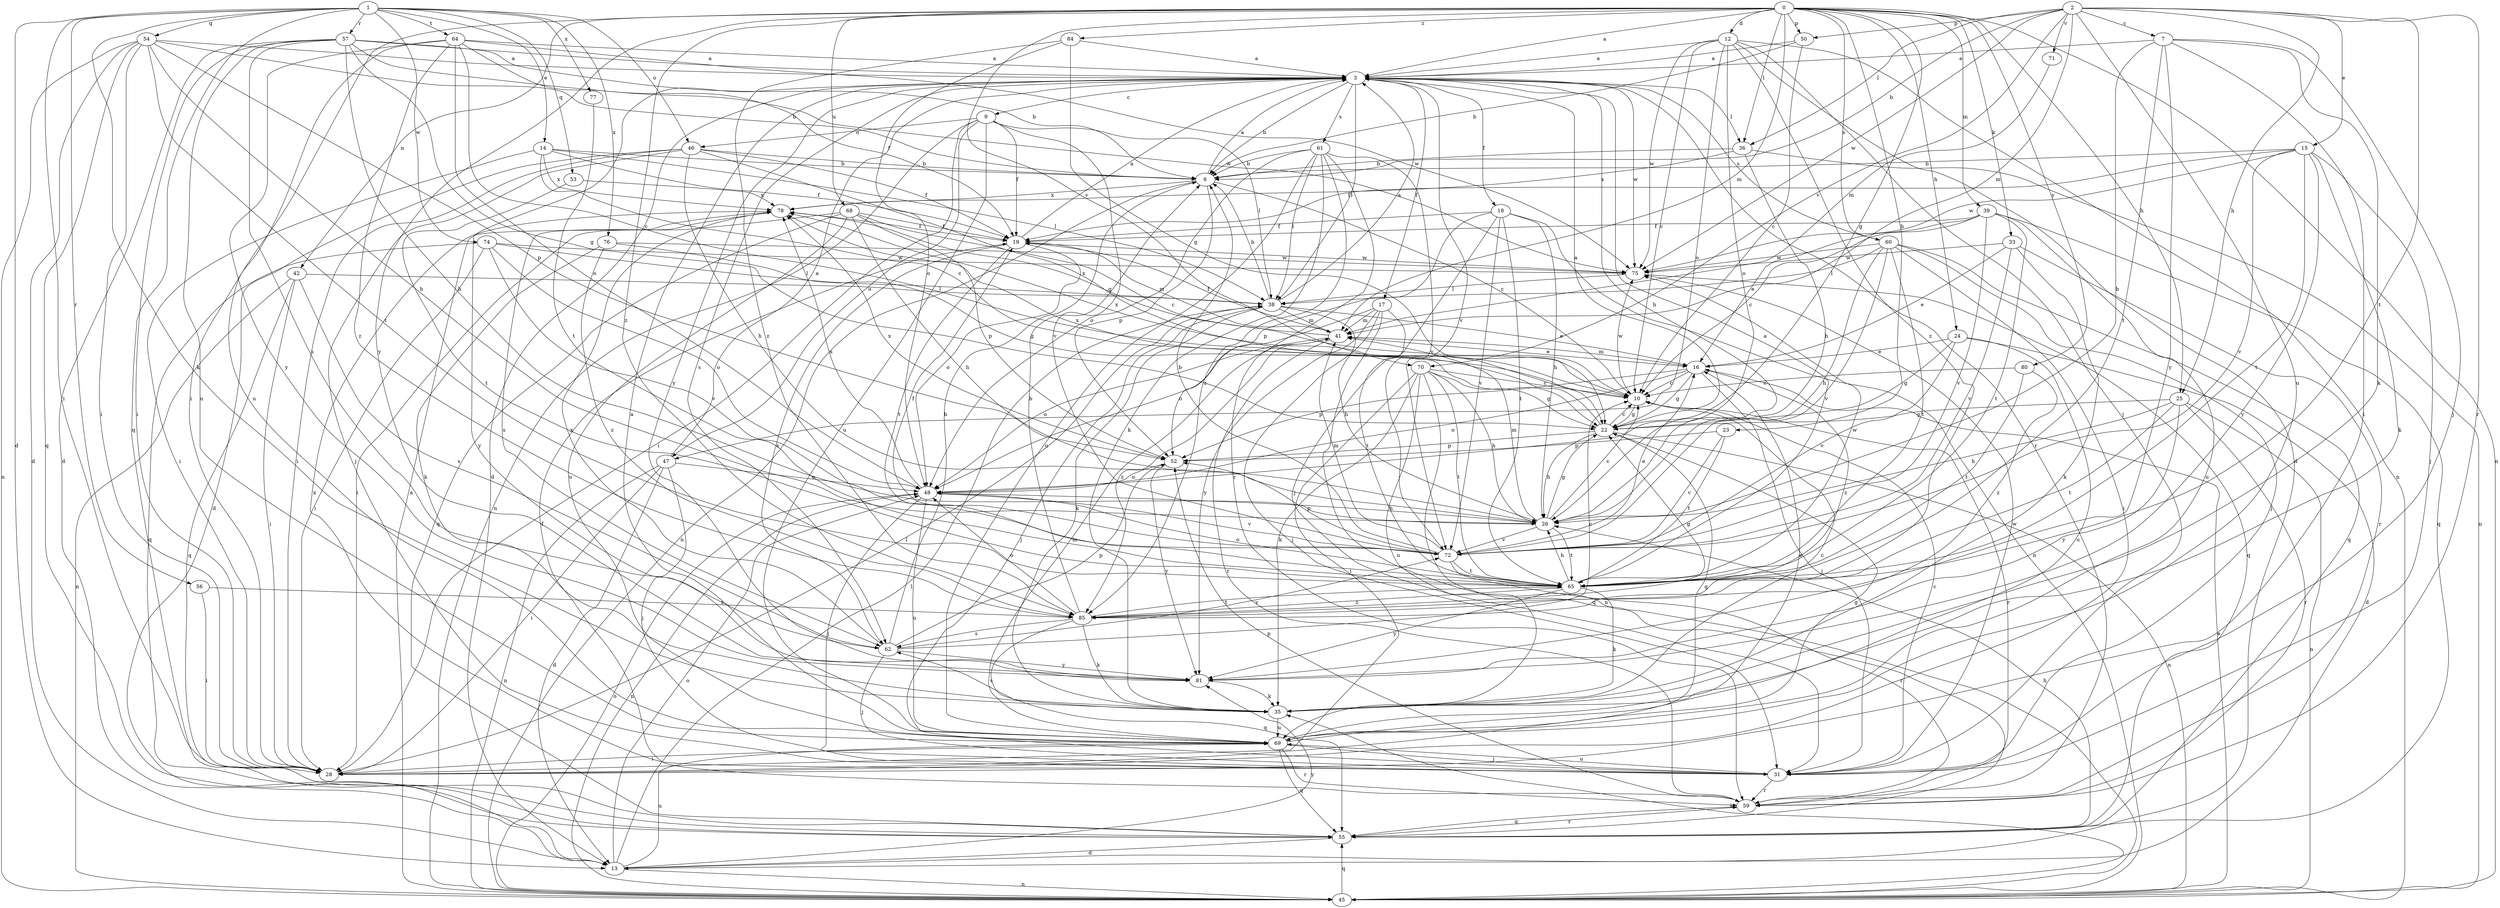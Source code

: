 strict digraph  {
0;
1;
2;
3;
6;
7;
9;
10;
12;
13;
14;
15;
16;
17;
18;
19;
22;
23;
24;
25;
26;
28;
31;
33;
35;
36;
38;
39;
41;
42;
45;
46;
47;
48;
50;
52;
53;
54;
55;
56;
57;
59;
60;
61;
62;
64;
65;
68;
69;
70;
71;
72;
74;
75;
76;
77;
78;
80;
81;
84;
85;
0 -> 3  [label=a];
0 -> 12  [label=d];
0 -> 22  [label=g];
0 -> 23  [label=h];
0 -> 24  [label=h];
0 -> 25  [label=h];
0 -> 28  [label=i];
0 -> 33  [label=k];
0 -> 36  [label=l];
0 -> 39  [label=m];
0 -> 41  [label=m];
0 -> 42  [label=n];
0 -> 45  [label=n];
0 -> 50  [label=p];
0 -> 60  [label=s];
0 -> 68  [label=u];
0 -> 70  [label=v];
0 -> 80  [label=y];
0 -> 81  [label=y];
0 -> 84  [label=z];
0 -> 85  [label=z];
1 -> 13  [label=d];
1 -> 14  [label=e];
1 -> 28  [label=i];
1 -> 35  [label=k];
1 -> 46  [label=o];
1 -> 53  [label=q];
1 -> 54  [label=q];
1 -> 55  [label=q];
1 -> 56  [label=r];
1 -> 57  [label=r];
1 -> 64  [label=t];
1 -> 74  [label=w];
1 -> 76  [label=x];
1 -> 77  [label=x];
2 -> 6  [label=b];
2 -> 7  [label=c];
2 -> 15  [label=e];
2 -> 25  [label=h];
2 -> 36  [label=l];
2 -> 41  [label=m];
2 -> 50  [label=p];
2 -> 59  [label=r];
2 -> 65  [label=t];
2 -> 69  [label=u];
2 -> 70  [label=v];
2 -> 71  [label=v];
2 -> 75  [label=w];
3 -> 6  [label=b];
3 -> 9  [label=c];
3 -> 13  [label=d];
3 -> 17  [label=f];
3 -> 18  [label=f];
3 -> 26  [label=h];
3 -> 36  [label=l];
3 -> 38  [label=l];
3 -> 59  [label=r];
3 -> 60  [label=s];
3 -> 61  [label=s];
3 -> 62  [label=s];
3 -> 72  [label=v];
3 -> 75  [label=w];
3 -> 81  [label=y];
6 -> 3  [label=a];
6 -> 10  [label=c];
6 -> 45  [label=n];
6 -> 52  [label=p];
6 -> 78  [label=x];
7 -> 3  [label=a];
7 -> 26  [label=h];
7 -> 28  [label=i];
7 -> 31  [label=j];
7 -> 35  [label=k];
7 -> 65  [label=t];
7 -> 81  [label=y];
9 -> 19  [label=f];
9 -> 28  [label=i];
9 -> 38  [label=l];
9 -> 45  [label=n];
9 -> 46  [label=o];
9 -> 47  [label=o];
9 -> 69  [label=u];
9 -> 72  [label=v];
10 -> 22  [label=g];
10 -> 59  [label=r];
10 -> 75  [label=w];
10 -> 78  [label=x];
12 -> 3  [label=a];
12 -> 10  [label=c];
12 -> 13  [label=d];
12 -> 31  [label=j];
12 -> 45  [label=n];
12 -> 47  [label=o];
12 -> 48  [label=o];
12 -> 75  [label=w];
12 -> 85  [label=z];
13 -> 38  [label=l];
13 -> 45  [label=n];
13 -> 48  [label=o];
13 -> 69  [label=u];
13 -> 81  [label=y];
14 -> 6  [label=b];
14 -> 10  [label=c];
14 -> 19  [label=f];
14 -> 28  [label=i];
14 -> 38  [label=l];
14 -> 78  [label=x];
15 -> 6  [label=b];
15 -> 19  [label=f];
15 -> 31  [label=j];
15 -> 35  [label=k];
15 -> 65  [label=t];
15 -> 72  [label=v];
15 -> 75  [label=w];
15 -> 81  [label=y];
16 -> 10  [label=c];
16 -> 22  [label=g];
16 -> 31  [label=j];
16 -> 41  [label=m];
16 -> 48  [label=o];
16 -> 52  [label=p];
16 -> 85  [label=z];
17 -> 31  [label=j];
17 -> 41  [label=m];
17 -> 45  [label=n];
17 -> 48  [label=o];
17 -> 65  [label=t];
17 -> 81  [label=y];
18 -> 19  [label=f];
18 -> 26  [label=h];
18 -> 31  [label=j];
18 -> 45  [label=n];
18 -> 52  [label=p];
18 -> 65  [label=t];
18 -> 72  [label=v];
19 -> 3  [label=a];
19 -> 41  [label=m];
19 -> 48  [label=o];
19 -> 62  [label=s];
19 -> 65  [label=t];
19 -> 75  [label=w];
22 -> 3  [label=a];
22 -> 10  [label=c];
22 -> 26  [label=h];
22 -> 45  [label=n];
22 -> 52  [label=p];
22 -> 78  [label=x];
23 -> 52  [label=p];
23 -> 65  [label=t];
23 -> 72  [label=v];
24 -> 13  [label=d];
24 -> 16  [label=e];
24 -> 22  [label=g];
24 -> 69  [label=u];
24 -> 72  [label=v];
25 -> 22  [label=g];
25 -> 26  [label=h];
25 -> 45  [label=n];
25 -> 59  [label=r];
25 -> 65  [label=t];
25 -> 81  [label=y];
26 -> 10  [label=c];
26 -> 22  [label=g];
26 -> 41  [label=m];
26 -> 65  [label=t];
26 -> 72  [label=v];
28 -> 22  [label=g];
28 -> 38  [label=l];
31 -> 10  [label=c];
31 -> 59  [label=r];
31 -> 69  [label=u];
31 -> 75  [label=w];
31 -> 78  [label=x];
33 -> 16  [label=e];
33 -> 35  [label=k];
33 -> 59  [label=r];
33 -> 72  [label=v];
33 -> 75  [label=w];
35 -> 10  [label=c];
35 -> 62  [label=s];
35 -> 69  [label=u];
36 -> 6  [label=b];
36 -> 26  [label=h];
36 -> 45  [label=n];
36 -> 78  [label=x];
38 -> 3  [label=a];
38 -> 6  [label=b];
38 -> 16  [label=e];
38 -> 26  [label=h];
38 -> 31  [label=j];
38 -> 35  [label=k];
38 -> 41  [label=m];
39 -> 10  [label=c];
39 -> 16  [label=e];
39 -> 19  [label=f];
39 -> 55  [label=q];
39 -> 65  [label=t];
39 -> 69  [label=u];
39 -> 72  [label=v];
41 -> 16  [label=e];
41 -> 19  [label=f];
41 -> 48  [label=o];
41 -> 59  [label=r];
41 -> 78  [label=x];
41 -> 85  [label=z];
42 -> 28  [label=i];
42 -> 38  [label=l];
42 -> 45  [label=n];
42 -> 55  [label=q];
42 -> 62  [label=s];
45 -> 3  [label=a];
45 -> 16  [label=e];
45 -> 35  [label=k];
45 -> 48  [label=o];
45 -> 55  [label=q];
46 -> 6  [label=b];
46 -> 13  [label=d];
46 -> 19  [label=f];
46 -> 22  [label=g];
46 -> 26  [label=h];
46 -> 28  [label=i];
46 -> 31  [label=j];
47 -> 3  [label=a];
47 -> 13  [label=d];
47 -> 28  [label=i];
47 -> 31  [label=j];
47 -> 45  [label=n];
47 -> 48  [label=o];
48 -> 26  [label=h];
48 -> 31  [label=j];
48 -> 45  [label=n];
48 -> 69  [label=u];
48 -> 72  [label=v];
48 -> 78  [label=x];
50 -> 3  [label=a];
50 -> 6  [label=b];
50 -> 10  [label=c];
52 -> 48  [label=o];
52 -> 78  [label=x];
52 -> 81  [label=y];
53 -> 65  [label=t];
53 -> 78  [label=x];
54 -> 3  [label=a];
54 -> 6  [label=b];
54 -> 13  [label=d];
54 -> 26  [label=h];
54 -> 28  [label=i];
54 -> 45  [label=n];
54 -> 52  [label=p];
54 -> 55  [label=q];
54 -> 65  [label=t];
55 -> 13  [label=d];
55 -> 26  [label=h];
55 -> 59  [label=r];
56 -> 28  [label=i];
56 -> 85  [label=z];
57 -> 3  [label=a];
57 -> 6  [label=b];
57 -> 13  [label=d];
57 -> 22  [label=g];
57 -> 26  [label=h];
57 -> 28  [label=i];
57 -> 62  [label=s];
57 -> 69  [label=u];
57 -> 75  [label=w];
59 -> 19  [label=f];
59 -> 52  [label=p];
59 -> 55  [label=q];
60 -> 26  [label=h];
60 -> 28  [label=i];
60 -> 31  [label=j];
60 -> 38  [label=l];
60 -> 55  [label=q];
60 -> 65  [label=t];
60 -> 72  [label=v];
60 -> 75  [label=w];
61 -> 6  [label=b];
61 -> 35  [label=k];
61 -> 38  [label=l];
61 -> 48  [label=o];
61 -> 59  [label=r];
61 -> 69  [label=u];
61 -> 72  [label=v];
61 -> 85  [label=z];
62 -> 6  [label=b];
62 -> 10  [label=c];
62 -> 31  [label=j];
62 -> 52  [label=p];
62 -> 72  [label=v];
62 -> 78  [label=x];
62 -> 81  [label=y];
64 -> 3  [label=a];
64 -> 10  [label=c];
64 -> 19  [label=f];
64 -> 48  [label=o];
64 -> 69  [label=u];
64 -> 75  [label=w];
64 -> 81  [label=y];
64 -> 85  [label=z];
65 -> 3  [label=a];
65 -> 26  [label=h];
65 -> 35  [label=k];
65 -> 48  [label=o];
65 -> 75  [label=w];
65 -> 81  [label=y];
65 -> 85  [label=z];
68 -> 10  [label=c];
68 -> 19  [label=f];
68 -> 26  [label=h];
68 -> 28  [label=i];
68 -> 52  [label=p];
68 -> 55  [label=q];
68 -> 69  [label=u];
69 -> 3  [label=a];
69 -> 16  [label=e];
69 -> 22  [label=g];
69 -> 28  [label=i];
69 -> 31  [label=j];
69 -> 41  [label=m];
69 -> 55  [label=q];
69 -> 59  [label=r];
70 -> 10  [label=c];
70 -> 22  [label=g];
70 -> 26  [label=h];
70 -> 28  [label=i];
70 -> 35  [label=k];
70 -> 55  [label=q];
70 -> 65  [label=t];
70 -> 69  [label=u];
71 -> 41  [label=m];
72 -> 6  [label=b];
72 -> 16  [label=e];
72 -> 19  [label=f];
72 -> 41  [label=m];
72 -> 52  [label=p];
72 -> 59  [label=r];
72 -> 65  [label=t];
74 -> 28  [label=i];
74 -> 38  [label=l];
74 -> 48  [label=o];
74 -> 55  [label=q];
74 -> 72  [label=v];
74 -> 75  [label=w];
75 -> 38  [label=l];
75 -> 55  [label=q];
76 -> 22  [label=g];
76 -> 35  [label=k];
76 -> 75  [label=w];
76 -> 85  [label=z];
77 -> 65  [label=t];
78 -> 19  [label=f];
78 -> 62  [label=s];
78 -> 81  [label=y];
80 -> 10  [label=c];
80 -> 65  [label=t];
80 -> 85  [label=z];
81 -> 35  [label=k];
84 -> 3  [label=a];
84 -> 22  [label=g];
84 -> 48  [label=o];
84 -> 85  [label=z];
85 -> 6  [label=b];
85 -> 22  [label=g];
85 -> 35  [label=k];
85 -> 48  [label=o];
85 -> 55  [label=q];
85 -> 62  [label=s];
85 -> 65  [label=t];
}
